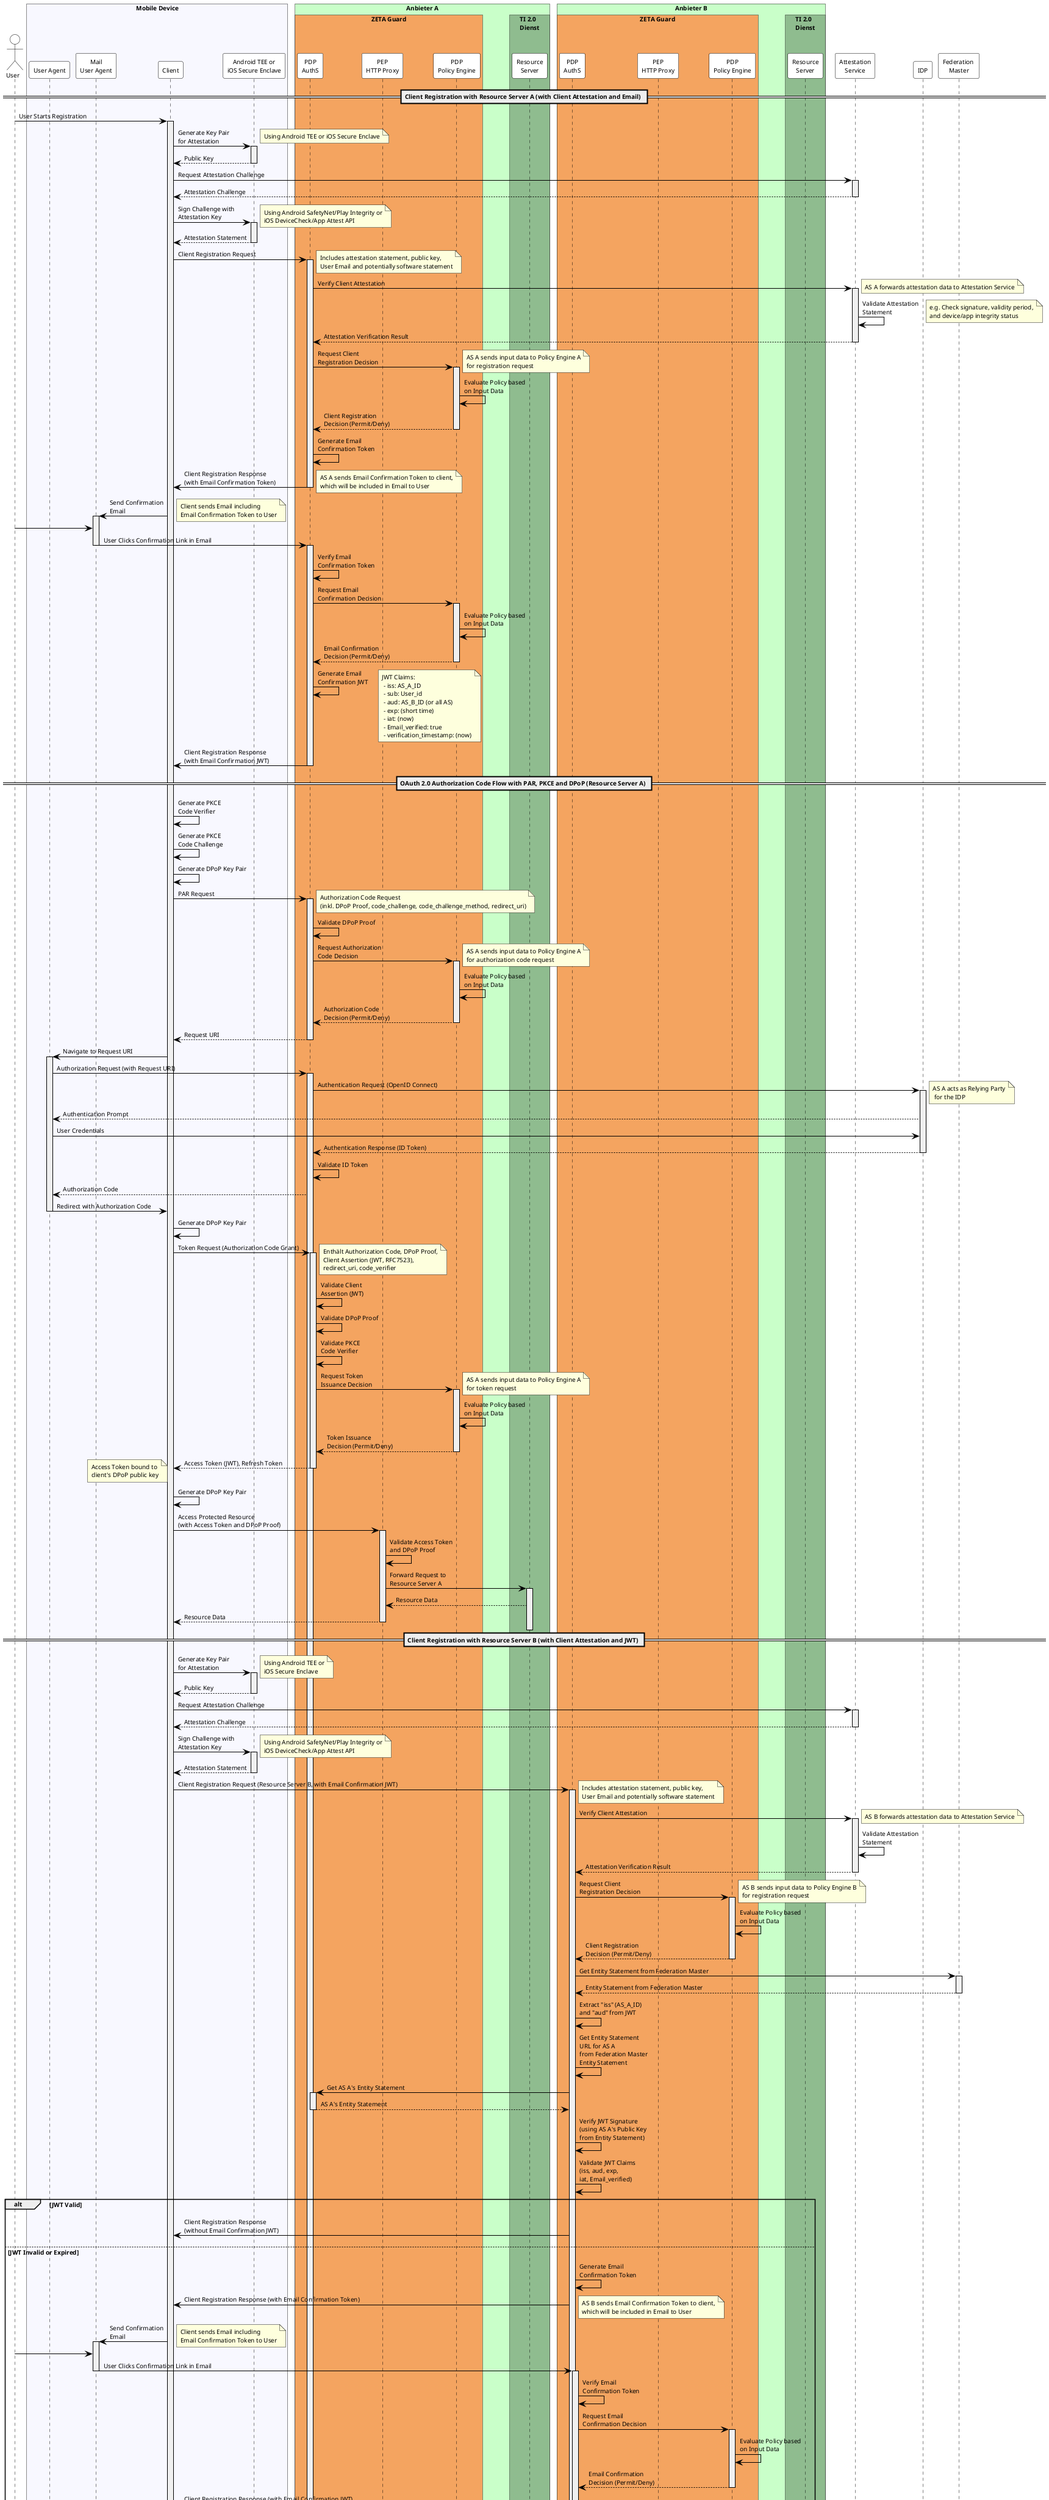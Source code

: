 @startuml "native_client_attestation_oidc_and_oauth"

skinparam defaultFontSize 10
skinparam DefaultMonospacedFontName Courier
skinparam lengthAdjust none

skinparam sequence {
  ParticipantBorderColor black
  ParticipantBackgroundColor white
  ActorBorderColor black
  ActorBackgroundColor white
  ArrowColor black
  LifeLineBorderColor black
  LifeLineBackgroundColor #F0F0F0
  NoteBorderColor black
  NoteBackgroundColor #FEFECE
}

!pragma teoz true

Actor User
box "Mobile Device" #GhostWhite
    participant UserAgent as "User Agent"
    participant MUA as "Mail\nUser Agent"
    participant Client as "Client"
    participant SecureEnclave as "Android TEE or\niOS Secure Enclave"
end box

box "Anbieter A" #TECHNOLOGY
    box "ZETA Guard" #SandyBrown
        participant ASA as "PDP\nAuthS"
        participant PEP_A as "PEP\nHTTP Proxy"
        participant PEA as "PDP\nPolicy Engine"
    end box
    box "TI 2.0\nDienst" #DarkSeaGreen
        participant RSA as "Resource\nServer"
    end box
end box

box "Anbieter B" #TECHNOLOGY
    box "ZETA Guard" #SandyBrown
        participant ASB as "PDP\nAuthS"
        participant PEP_B as "PEP\nHTTP Proxy"
        participant PEB as "PDP\nPolicy Engine"
    end box
    box "TI 2.0\nDienst" #DarkSeaGreen
        participant RSB as "Resource\nServer"
    end box
end box
participant "Attestation\nService" as AttService
participant "IDP" as IDP
participant "Federation \nMaster" as FedMaster

== Client Registration with Resource Server A (with Client Attestation and Email) ==

User -> Client: User Starts Registration
activate Client
Client -> SecureEnclave: Generate Key Pair\nfor Attestation
activate SecureEnclave
note right: Using Android TEE or iOS Secure Enclave
SecureEnclave --> Client: Public Key
deactivate SecureEnclave
Client -> AttService: Request Attestation Challenge
activate AttService
AttService --> Client: Attestation Challenge
deactivate AttService
Client -> SecureEnclave: Sign Challenge with\nAttestation Key
activate SecureEnclave
note right: Using Android SafetyNet/Play Integrity or\niOS DeviceCheck/App Attest API
SecureEnclave --> Client: Attestation Statement
deactivate SecureEnclave
Client -> ASA: Client Registration Request
activate ASA
note right: Includes attestation statement, public key,\nUser Email and potentially software statement
ASA -> AttService: Verify Client Attestation
activate AttService
note right: AS A forwards attestation data to Attestation Service
AttService -> AttService: Validate Attestation\nStatement
note right: e.g. Check signature, validity period,\nand device/app integrity status
AttService --> ASA: Attestation Verification Result
deactivate AttService
ASA -> PEA: Request Client\nRegistration Decision
activate PEA
note right: AS A sends input data to Policy Engine A\nfor registration request
PEA -> PEA: Evaluate Policy based\non Input Data
PEA --> ASA: Client Registration\nDecision (Permit/Deny)
deactivate PEA
ASA -> ASA: Generate Email\nConfirmation Token
ASA -> Client: Client Registration Response\n(with Email Confirmation Token)
note right: AS A sends Email Confirmation Token to client,\nwhich will be included in Email to User
deactivate ASA
Client -> MUA: Send Confirmation\nEmail
activate MUA
note right: Client sends Email including\nEmail Confirmation Token to User
User -> MUA:
MUA -> ASA: User Clicks Confirmation Link in Email
deactivate MUA
activate ASA
ASA -> ASA: Verify Email\nConfirmation Token
ASA -> PEA: Request Email\nConfirmation Decision
activate PEA
PEA -> PEA: Evaluate Policy based\non Input Data
PEA --> ASA: Email Confirmation\nDecision (Permit/Deny)
deactivate PEA
ASA -> ASA: Generate Email\nConfirmation JWT
note right: JWT Claims:\n - iss: AS_A_ID\n - sub: User_id\n - aud: AS_B_ID (or all AS)\n - exp: (short time)\n - iat: (now)\n - Email_verified: true\n - verification_timestamp: (now)
ASA -> Client: Client Registration Response\n(with Email Confirmation JWT)
deactivate ASA

== OAuth 2.0 Authorization Code Flow with PAR, PKCE and DPoP (Resource Server A) ==
Client -> Client: Generate PKCE\nCode Verifier
Client -> Client: Generate PKCE\nCode Challenge
Client -> Client: Generate DPoP Key Pair
Client -> ASA: PAR Request
activate ASA
note right: Authorization Code Request\n(inkl. DPoP Proof, code_challenge, code_challenge_method, redirect_uri)
ASA -> ASA: Validate DPoP Proof
ASA -> PEA: Request Authorization\nCode Decision
activate PEA
note right: AS A sends input data to Policy Engine A\nfor authorization code request
PEA -> PEA: Evaluate Policy based\non Input Data
PEA --> ASA: Authorization Code\nDecision (Permit/Deny)
deactivate PEA
ASA --> Client: Request URI
deactivate ASA

Client -> UserAgent: Navigate to Request URI
activate UserAgent
UserAgent -> ASA: Authorization Request (with Request URI)
activate ASA
ASA -> IDP: Authentication Request (OpenID Connect)
activate IDP
note right: AS A acts as Relying Party\n for the IDP
IDP --> UserAgent: Authentication Prompt
UserAgent -> IDP: User Credentials
IDP --> ASA: Authentication Response (ID Token)
deactivate IDP
ASA -> ASA: Validate ID Token
ASA --> UserAgent: Authorization Code
UserAgent -> Client: Redirect with Authorization Code
deactivate UserAgent

Client -> Client: Generate DPoP Key Pair
Client -> ASA: Token Request (Authorization Code Grant)
activate ASA
note right: Enthält Authorization Code, DPoP Proof,\nClient Assertion (JWT, RFC7523),\nredirect_uri, code_verifier
ASA -> ASA: Validate Client\nAssertion (JWT)
ASA -> ASA: Validate DPoP Proof
ASA -> ASA: Validate PKCE\nCode Verifier
ASA -> PEA: Request Token\nIssuance Decision
activate PEA
note right: AS A sends input data to Policy Engine A\nfor token request
PEA -> PEA: Evaluate Policy based\non Input Data
PEA --> ASA: Token Issuance\nDecision (Permit/Deny)
deactivate PEA
ASA --> Client: Access Token (JWT), Refresh Token
note left: Access Token bound to\nclient's DPoP public key
deactivate ASA

Client -> Client: Generate DPoP Key Pair
Client -> PEP_A: Access Protected Resource\n(with Access Token and DPoP Proof)
activate PEP_A
PEP_A -> PEP_A: Validate Access Token\nand DPoP Proof
PEP_A -> RSA: Forward Request to\nResource Server A
activate RSA
RSA --> PEP_A: Resource Data
PEP_A --> Client: Resource Data
deactivate PEP_A
deactivate RSA

== Client Registration with Resource Server B (with Client Attestation and JWT) ==
Client -> SecureEnclave: Generate Key Pair\nfor Attestation
activate SecureEnclave
note right: Using Android TEE or\niOS Secure Enclave
SecureEnclave --> Client: Public Key
deactivate SecureEnclave
Client -> AttService: Request Attestation Challenge
activate AttService
AttService --> Client: Attestation Challenge
deactivate AttService
Client -> SecureEnclave: Sign Challenge with\nAttestation Key
activate SecureEnclave
note right: Using Android SafetyNet/Play Integrity or\niOS DeviceCheck/App Attest API
SecureEnclave --> Client: Attestation Statement
deactivate SecureEnclave
Client -> ASB: Client Registration Request (Resource Server B, with Email Confirmation JWT)
activate ASB
note right: Includes attestation statement, public key,\nUser Email and potentially software statement
ASB -> AttService: Verify Client Attestation
activate AttService
note right: AS B forwards attestation data to Attestation Service
AttService -> AttService: Validate Attestation\nStatement
AttService --> ASB: Attestation Verification Result
deactivate AttService
ASB -> PEB: Request Client\nRegistration Decision
activate PEB
note right: AS B sends input data to Policy Engine B\nfor registration request
PEB -> PEB: Evaluate Policy based\non Input Data
PEB --> ASB: Client Registration\nDecision (Permit/Deny)
deactivate PEB
ASB -> FedMaster: Get Entity Statement from Federation Master
activate FedMaster
FedMaster --> ASB: Entity Statement from Federation Master
deactivate FedMaster
ASB -> ASB: Extract "iss" (AS_A_ID)\nand "aud" from JWT
ASB -> ASB: Get Entity Statement\nURL for AS A\nfrom Federation Master\nEntity Statement
ASB -> ASA: Get AS A's Entity Statement
activate ASA
ASA --> ASB: AS A's Entity Statement
deactivate ASA
ASB -> ASB: Verify JWT Signature\n(using AS A's Public Key\nfrom Entity Statement)
ASB -> ASB: Validate JWT Claims\n(iss, aud, exp,\niat, Email_verified)
alt JWT Valid
    ASB -> Client: Client Registration Response\n(without Email Confirmation JWT)
else JWT Invalid or Expired
    ASB -> ASB: Generate Email\nConfirmation Token
    ASB -> Client: Client Registration Response (with Email Confirmation Token)
    note right: AS B sends Email Confirmation Token to client,\nwhich will be included in Email to User
    Client -> MUA: Send Confirmation\nEmail
    activate MUA
    note right: Client sends Email including\nEmail Confirmation Token to User
    User -> MUA:
    MUA -> ASB: User Clicks Confirmation Link in Email
    deactivate MUA
    activate ASB
    ASB -> ASB: Verify Email\nConfirmation Token
    ASB -> PEB: Request Email\nConfirmation Decision
    activate PEB
    PEB -> PEB: Evaluate Policy based\non Input Data
    PEB --> ASB: Email Confirmation\nDecision (Permit/Deny)
    deactivate PEB
    ASB -> Client: Client Registration Response (with Email Confirmation JWT)
end
deactivate ASB

== OAuth 2.0 Authorization Code Flow with PAR, PKCE and DPoP (Resource Server B) ==
Client -> Client: Generate PKCE\nCode Verifier
Client -> Client: Generate PKCE\nCode Challenge
Client -> Client: Generate DPoP Key Pair
Client -> ASB: PAR Request
activate ASB
note right: Authorization Code Request\n(inkl. DPoP Proof, code_challenge, code_challenge_method, redirect_uri)
ASB -> ASB: Validate DPoP Proof
ASB -> PEB: Request Authorization\nCode Decision
activate PEB
note right: AS B sends input data to Policy Engine B\nfor authorization code request
PEB -> PEB: Evaluate Policy based\non Input Data
PEB --> ASB: Authorization Code\nDecision (Permit/Deny)
deactivate PEB
ASB --> Client: Request URI
deactivate ASB

Client -> UserAgent: Navigate to Request URI
activate UserAgent
UserAgent -> ASB: Authorization Request (with Request URI)
activate ASB
ASB -> IDP: Authentication Request (OpenID Connect)
activate IDP
note right: AS B acts as Relying Party\n for the IDP
IDP --> UserAgent: Authentication Prompt
UserAgent -> IDP: User Credentials
IDP --> ASB: Authentication Response (ID Token)
deactivate IDP
ASB -> ASB: Validate ID Token
ASB --> UserAgent: Authorization Code
UserAgent -> Client: Redirect with Authorization Code
deactivate UserAgent

Client -> Client: Generate DPoP Key Pair
Client -> ASB: Token Request (Authorization Code Grant)
activate ASB
note right: Enthält Authorization Code, DPoP Proof,\nClient Assertion (JWT, RFC7523),\nredirect_uri, code_verifier
ASB -> ASB: Validate Client\nAssertion (JWT)
ASB -> ASB: Validate DPoP Proof
ASB -> ASB: Validate PKCE\nCode Verifier
ASB -> PEB: Request Token\nIssuance Decision
activate PEB
note right: AS B sends input data to Policy Engine B\nfor token request
PEB -> PEB: Evaluate Policy based\non Input Data
PEB --> ASB: Token Issuance\nDecision (Permit/Deny)
deactivate PEB
ASB --> Client: Access Token (JWT), Refresh Token
note left: Access Token bound to\nclient's DPoP public key
deactivate ASB

Client -> Client: Generate DPoP Key Pair
Client -> PEP_B: Access Protected Resource\n(with Access Token and DPoP Proof)
activate PEP_B
PEP_B -> PEP_B: Validate Access Token\nand DPoP Proof
PEP_B -> RSB: Forward Request to\nResource Server B
activate RSB
RSB --> PEP_B: Resource Data
PEP_B --> Client: Resource Data
deactivate PEP_B
deactivate RSB
deactivate Client

@enduml